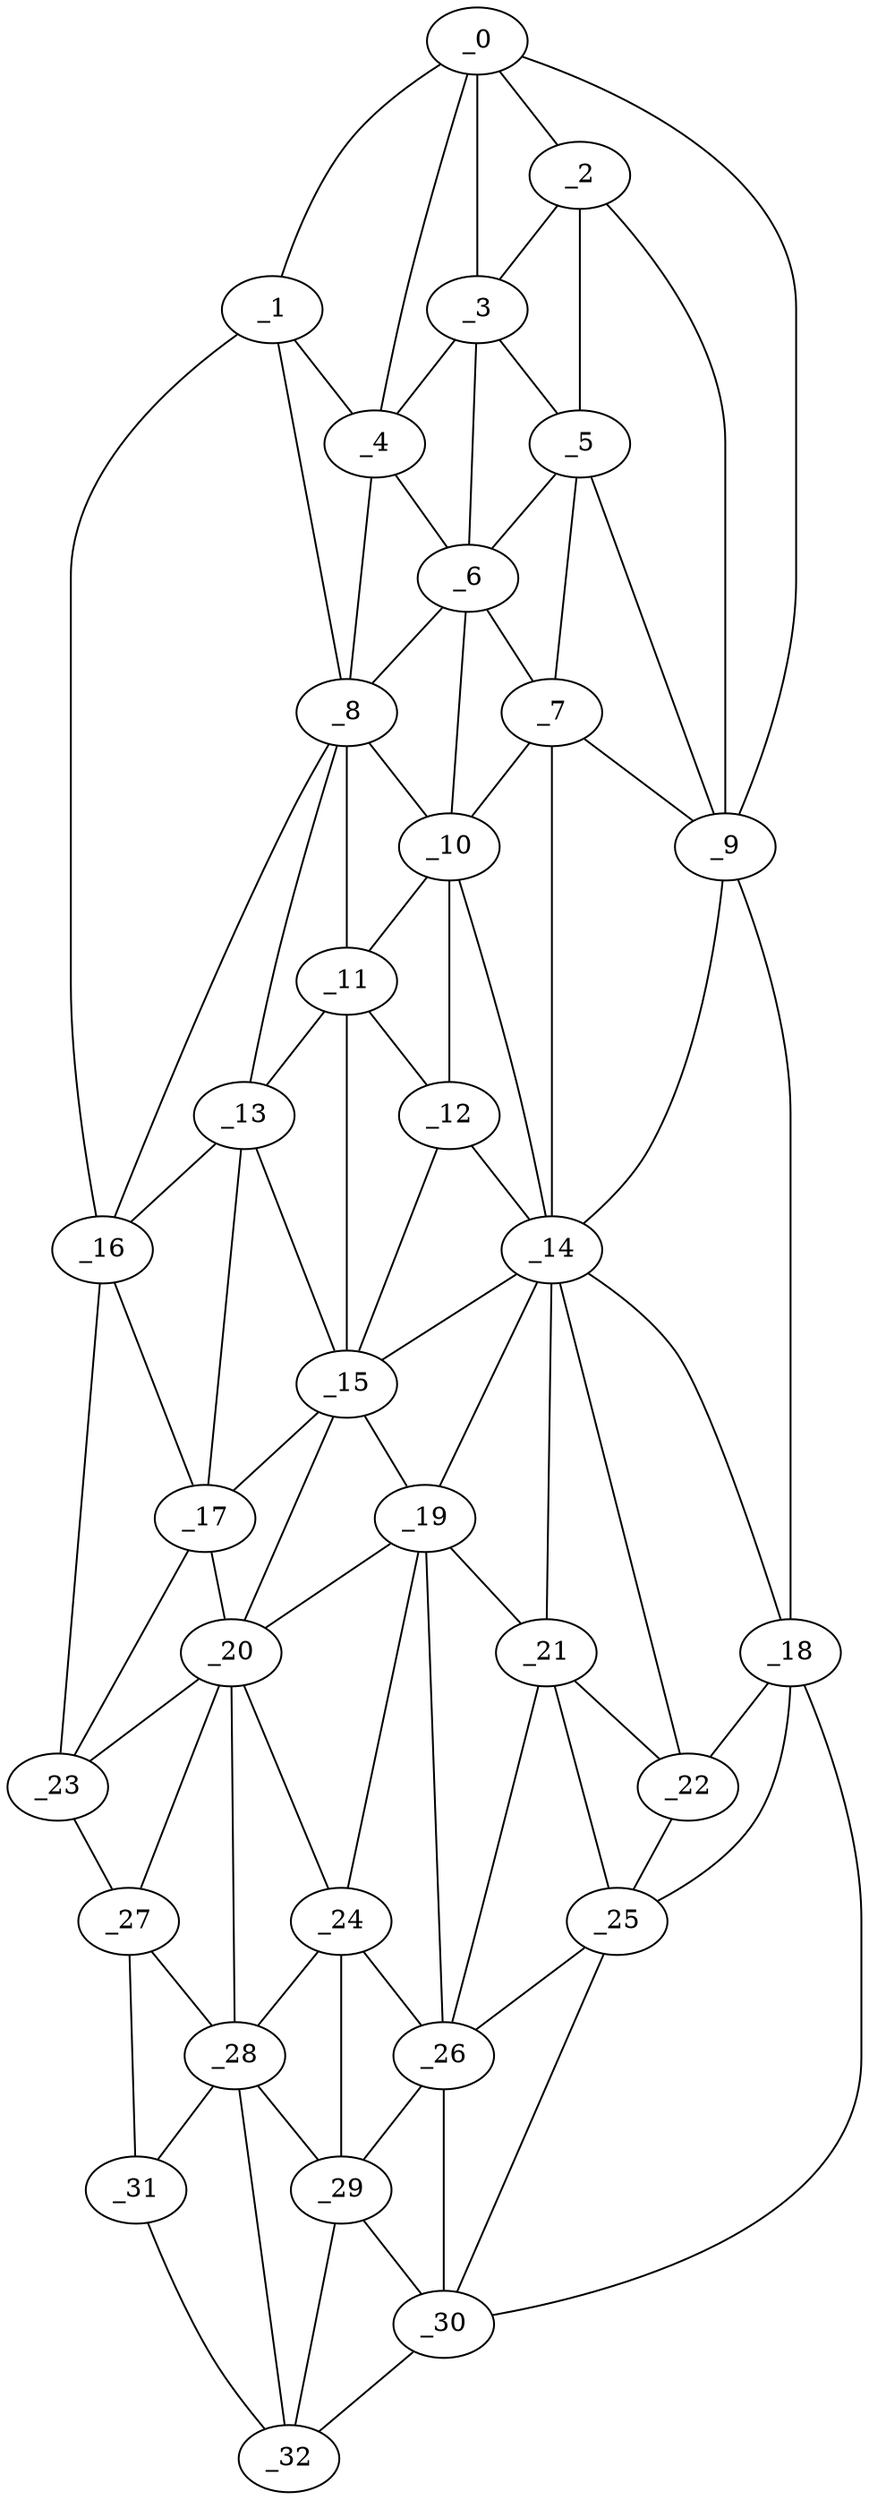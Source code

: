 graph "obj30__10.gxl" {
	_0	 [x=28,
		y=82];
	_1	 [x=33,
		y=89];
	_0 -- _1	 [valence=1];
	_2	 [x=34,
		y=69];
	_0 -- _2	 [valence=1];
	_3	 [x=36,
		y=78];
	_0 -- _3	 [valence=2];
	_4	 [x=36,
		y=83];
	_0 -- _4	 [valence=1];
	_9	 [x=52,
		y=6];
	_0 -- _9	 [valence=1];
	_1 -- _4	 [valence=2];
	_8	 [x=50,
		y=87];
	_1 -- _8	 [valence=2];
	_16	 [x=80,
		y=113];
	_1 -- _16	 [valence=1];
	_2 -- _3	 [valence=1];
	_5	 [x=40,
		y=68];
	_2 -- _5	 [valence=2];
	_2 -- _9	 [valence=2];
	_3 -- _4	 [valence=1];
	_3 -- _5	 [valence=2];
	_6	 [x=43,
		y=75];
	_3 -- _6	 [valence=1];
	_4 -- _6	 [valence=2];
	_4 -- _8	 [valence=1];
	_5 -- _6	 [valence=2];
	_7	 [x=47,
		y=66];
	_5 -- _7	 [valence=1];
	_5 -- _9	 [valence=2];
	_6 -- _7	 [valence=2];
	_6 -- _8	 [valence=1];
	_10	 [x=53,
		y=72];
	_6 -- _10	 [valence=2];
	_7 -- _9	 [valence=1];
	_7 -- _10	 [valence=1];
	_14	 [x=76,
		y=58];
	_7 -- _14	 [valence=2];
	_8 -- _10	 [valence=2];
	_11	 [x=62,
		y=84];
	_8 -- _11	 [valence=1];
	_13	 [x=70,
		y=91];
	_8 -- _13	 [valence=2];
	_8 -- _16	 [valence=2];
	_9 -- _14	 [valence=2];
	_18	 [x=85,
		y=7];
	_9 -- _18	 [valence=1];
	_10 -- _11	 [valence=2];
	_12	 [x=63,
		y=76];
	_10 -- _12	 [valence=1];
	_10 -- _14	 [valence=2];
	_11 -- _12	 [valence=2];
	_11 -- _13	 [valence=2];
	_15	 [x=80,
		y=80];
	_11 -- _15	 [valence=2];
	_12 -- _14	 [valence=1];
	_12 -- _15	 [valence=2];
	_13 -- _15	 [valence=2];
	_13 -- _16	 [valence=1];
	_17	 [x=83,
		y=92];
	_13 -- _17	 [valence=2];
	_14 -- _15	 [valence=2];
	_14 -- _18	 [valence=2];
	_19	 [x=85,
		y=74];
	_14 -- _19	 [valence=1];
	_21	 [x=91,
		y=67];
	_14 -- _21	 [valence=2];
	_22	 [x=92,
		y=48];
	_14 -- _22	 [valence=1];
	_15 -- _17	 [valence=2];
	_15 -- _19	 [valence=2];
	_20	 [x=89,
		y=88];
	_15 -- _20	 [valence=1];
	_16 -- _17	 [valence=2];
	_23	 [x=94,
		y=102];
	_16 -- _23	 [valence=1];
	_17 -- _20	 [valence=2];
	_17 -- _23	 [valence=1];
	_18 -- _22	 [valence=1];
	_25	 [x=99,
		y=56];
	_18 -- _25	 [valence=2];
	_30	 [x=108,
		y=71];
	_18 -- _30	 [valence=1];
	_19 -- _20	 [valence=2];
	_19 -- _21	 [valence=1];
	_24	 [x=97,
		y=83];
	_19 -- _24	 [valence=2];
	_26	 [x=99,
		y=69];
	_19 -- _26	 [valence=2];
	_20 -- _23	 [valence=2];
	_20 -- _24	 [valence=1];
	_27	 [x=100,
		y=97];
	_20 -- _27	 [valence=2];
	_28	 [x=101,
		y=88];
	_20 -- _28	 [valence=1];
	_21 -- _22	 [valence=2];
	_21 -- _25	 [valence=2];
	_21 -- _26	 [valence=2];
	_22 -- _25	 [valence=2];
	_23 -- _27	 [valence=1];
	_24 -- _26	 [valence=1];
	_24 -- _28	 [valence=2];
	_29	 [x=103,
		y=77];
	_24 -- _29	 [valence=1];
	_25 -- _26	 [valence=2];
	_25 -- _30	 [valence=1];
	_26 -- _29	 [valence=1];
	_26 -- _30	 [valence=2];
	_27 -- _28	 [valence=2];
	_31	 [x=108,
		y=88];
	_27 -- _31	 [valence=1];
	_28 -- _29	 [valence=2];
	_28 -- _31	 [valence=1];
	_32	 [x=109,
		y=82];
	_28 -- _32	 [valence=2];
	_29 -- _30	 [valence=2];
	_29 -- _32	 [valence=1];
	_30 -- _32	 [valence=1];
	_31 -- _32	 [valence=1];
}
